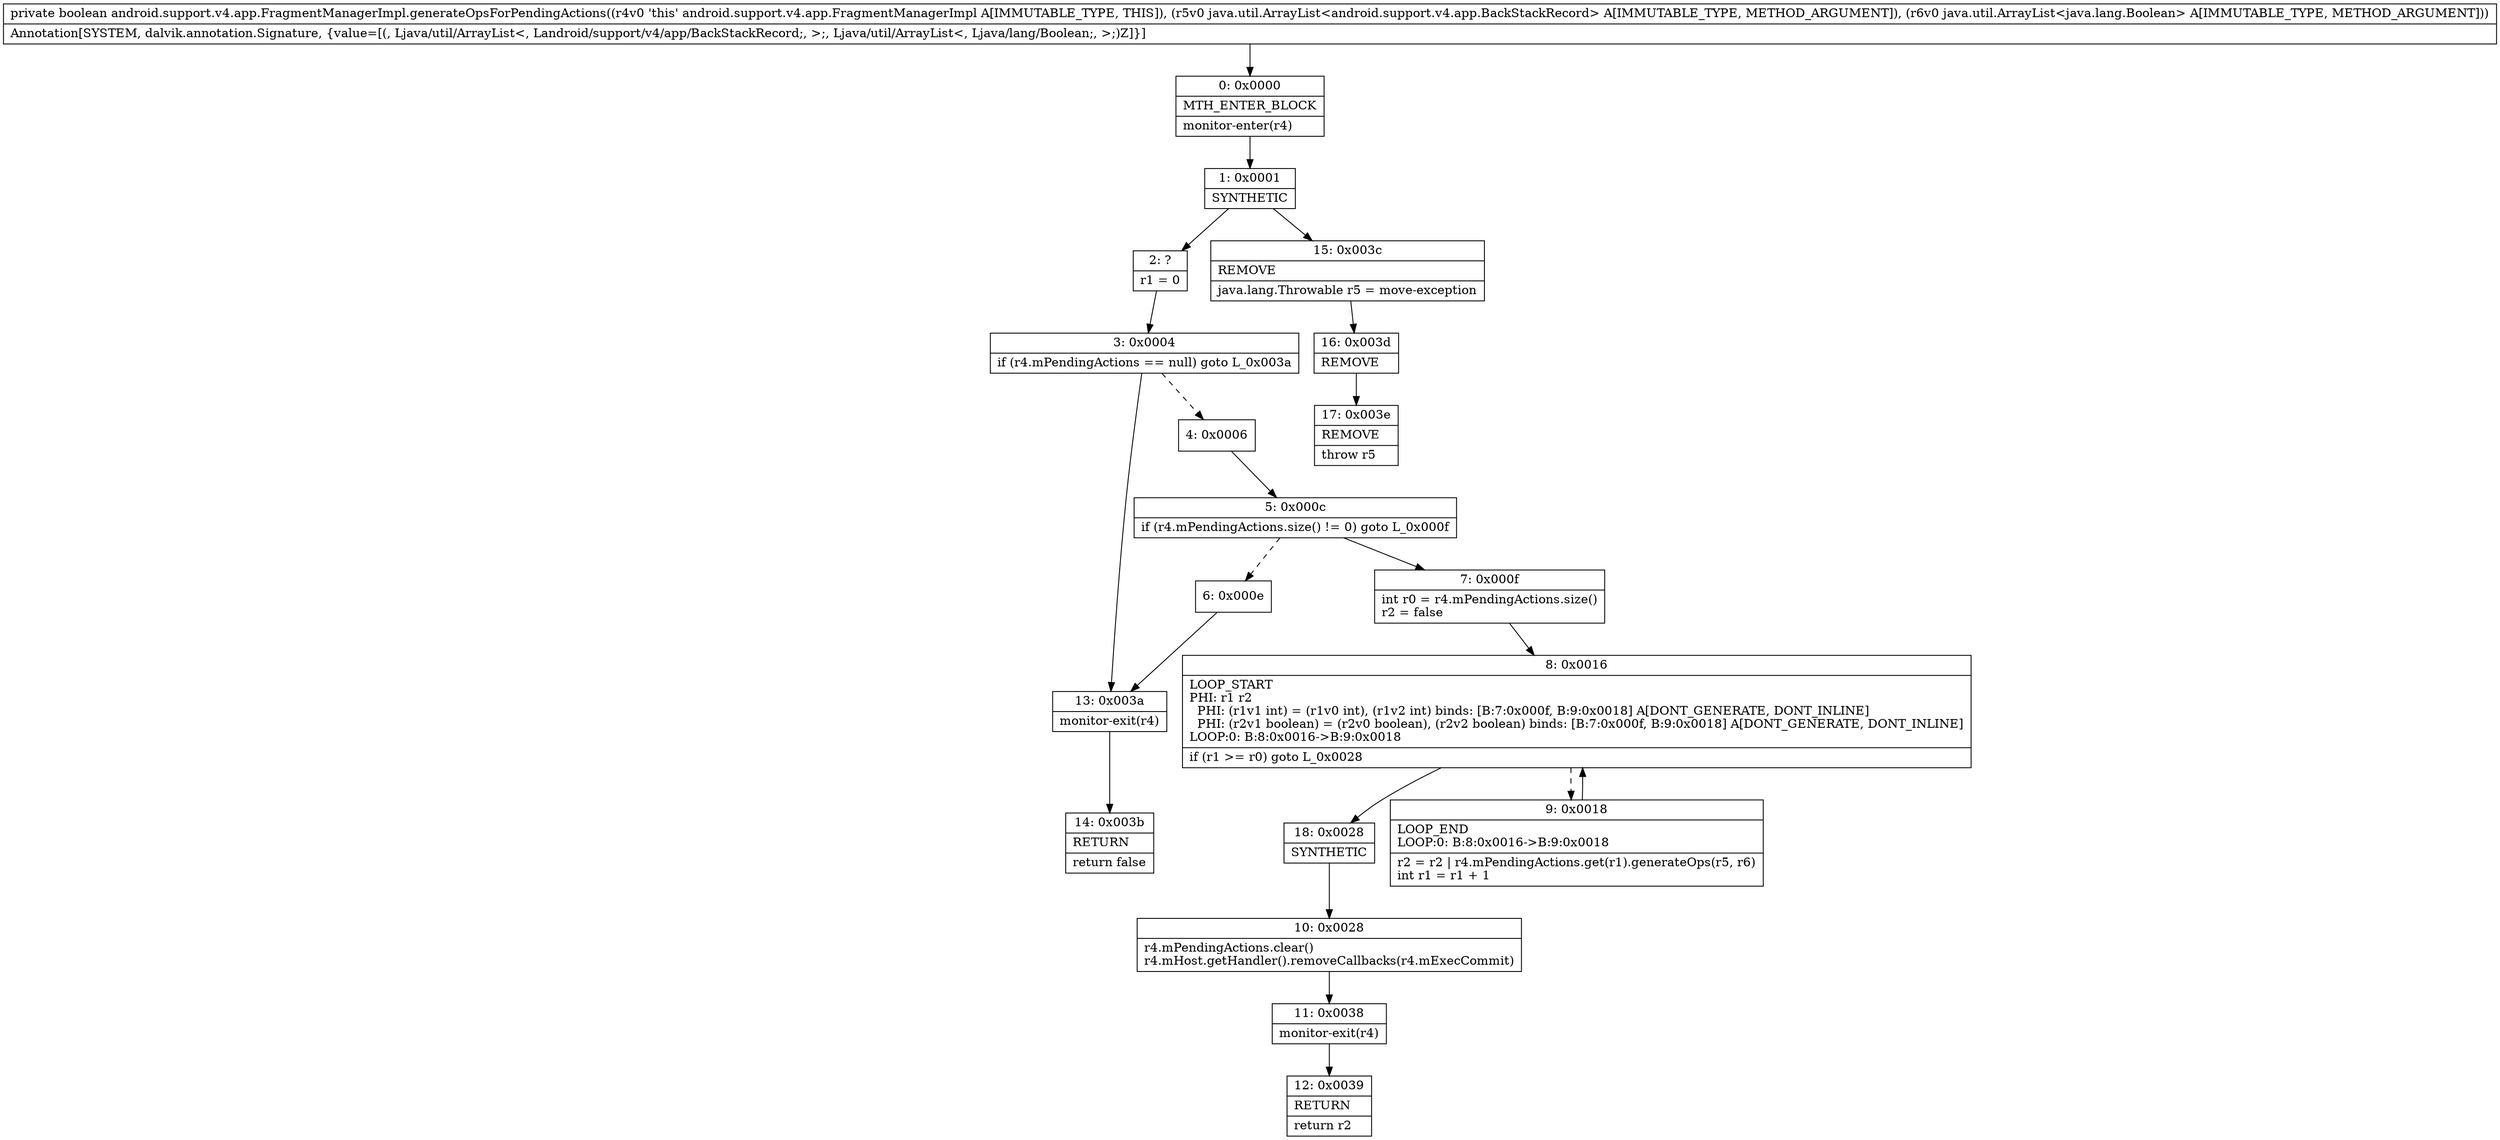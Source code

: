 digraph "CFG forandroid.support.v4.app.FragmentManagerImpl.generateOpsForPendingActions(Ljava\/util\/ArrayList;Ljava\/util\/ArrayList;)Z" {
Node_0 [shape=record,label="{0\:\ 0x0000|MTH_ENTER_BLOCK\l|monitor\-enter(r4)\l}"];
Node_1 [shape=record,label="{1\:\ 0x0001|SYNTHETIC\l}"];
Node_2 [shape=record,label="{2\:\ ?|r1 = 0\l}"];
Node_3 [shape=record,label="{3\:\ 0x0004|if (r4.mPendingActions == null) goto L_0x003a\l}"];
Node_4 [shape=record,label="{4\:\ 0x0006}"];
Node_5 [shape=record,label="{5\:\ 0x000c|if (r4.mPendingActions.size() != 0) goto L_0x000f\l}"];
Node_6 [shape=record,label="{6\:\ 0x000e}"];
Node_7 [shape=record,label="{7\:\ 0x000f|int r0 = r4.mPendingActions.size()\lr2 = false\l}"];
Node_8 [shape=record,label="{8\:\ 0x0016|LOOP_START\lPHI: r1 r2 \l  PHI: (r1v1 int) = (r1v0 int), (r1v2 int) binds: [B:7:0x000f, B:9:0x0018] A[DONT_GENERATE, DONT_INLINE]\l  PHI: (r2v1 boolean) = (r2v0 boolean), (r2v2 boolean) binds: [B:7:0x000f, B:9:0x0018] A[DONT_GENERATE, DONT_INLINE]\lLOOP:0: B:8:0x0016\-\>B:9:0x0018\l|if (r1 \>= r0) goto L_0x0028\l}"];
Node_9 [shape=record,label="{9\:\ 0x0018|LOOP_END\lLOOP:0: B:8:0x0016\-\>B:9:0x0018\l|r2 = r2 \| r4.mPendingActions.get(r1).generateOps(r5, r6)\lint r1 = r1 + 1\l}"];
Node_10 [shape=record,label="{10\:\ 0x0028|r4.mPendingActions.clear()\lr4.mHost.getHandler().removeCallbacks(r4.mExecCommit)\l}"];
Node_11 [shape=record,label="{11\:\ 0x0038|monitor\-exit(r4)\l}"];
Node_12 [shape=record,label="{12\:\ 0x0039|RETURN\l|return r2\l}"];
Node_13 [shape=record,label="{13\:\ 0x003a|monitor\-exit(r4)\l}"];
Node_14 [shape=record,label="{14\:\ 0x003b|RETURN\l|return false\l}"];
Node_15 [shape=record,label="{15\:\ 0x003c|REMOVE\l|java.lang.Throwable r5 = move\-exception\l}"];
Node_16 [shape=record,label="{16\:\ 0x003d|REMOVE\l}"];
Node_17 [shape=record,label="{17\:\ 0x003e|REMOVE\l|throw r5\l}"];
Node_18 [shape=record,label="{18\:\ 0x0028|SYNTHETIC\l}"];
MethodNode[shape=record,label="{private boolean android.support.v4.app.FragmentManagerImpl.generateOpsForPendingActions((r4v0 'this' android.support.v4.app.FragmentManagerImpl A[IMMUTABLE_TYPE, THIS]), (r5v0 java.util.ArrayList\<android.support.v4.app.BackStackRecord\> A[IMMUTABLE_TYPE, METHOD_ARGUMENT]), (r6v0 java.util.ArrayList\<java.lang.Boolean\> A[IMMUTABLE_TYPE, METHOD_ARGUMENT]))  | Annotation[SYSTEM, dalvik.annotation.Signature, \{value=[(, Ljava\/util\/ArrayList\<, Landroid\/support\/v4\/app\/BackStackRecord;, \>;, Ljava\/util\/ArrayList\<, Ljava\/lang\/Boolean;, \>;)Z]\}]\l}"];
MethodNode -> Node_0;
Node_0 -> Node_1;
Node_1 -> Node_2;
Node_1 -> Node_15;
Node_2 -> Node_3;
Node_3 -> Node_4[style=dashed];
Node_3 -> Node_13;
Node_4 -> Node_5;
Node_5 -> Node_6[style=dashed];
Node_5 -> Node_7;
Node_6 -> Node_13;
Node_7 -> Node_8;
Node_8 -> Node_9[style=dashed];
Node_8 -> Node_18;
Node_9 -> Node_8;
Node_10 -> Node_11;
Node_11 -> Node_12;
Node_13 -> Node_14;
Node_15 -> Node_16;
Node_16 -> Node_17;
Node_18 -> Node_10;
}

